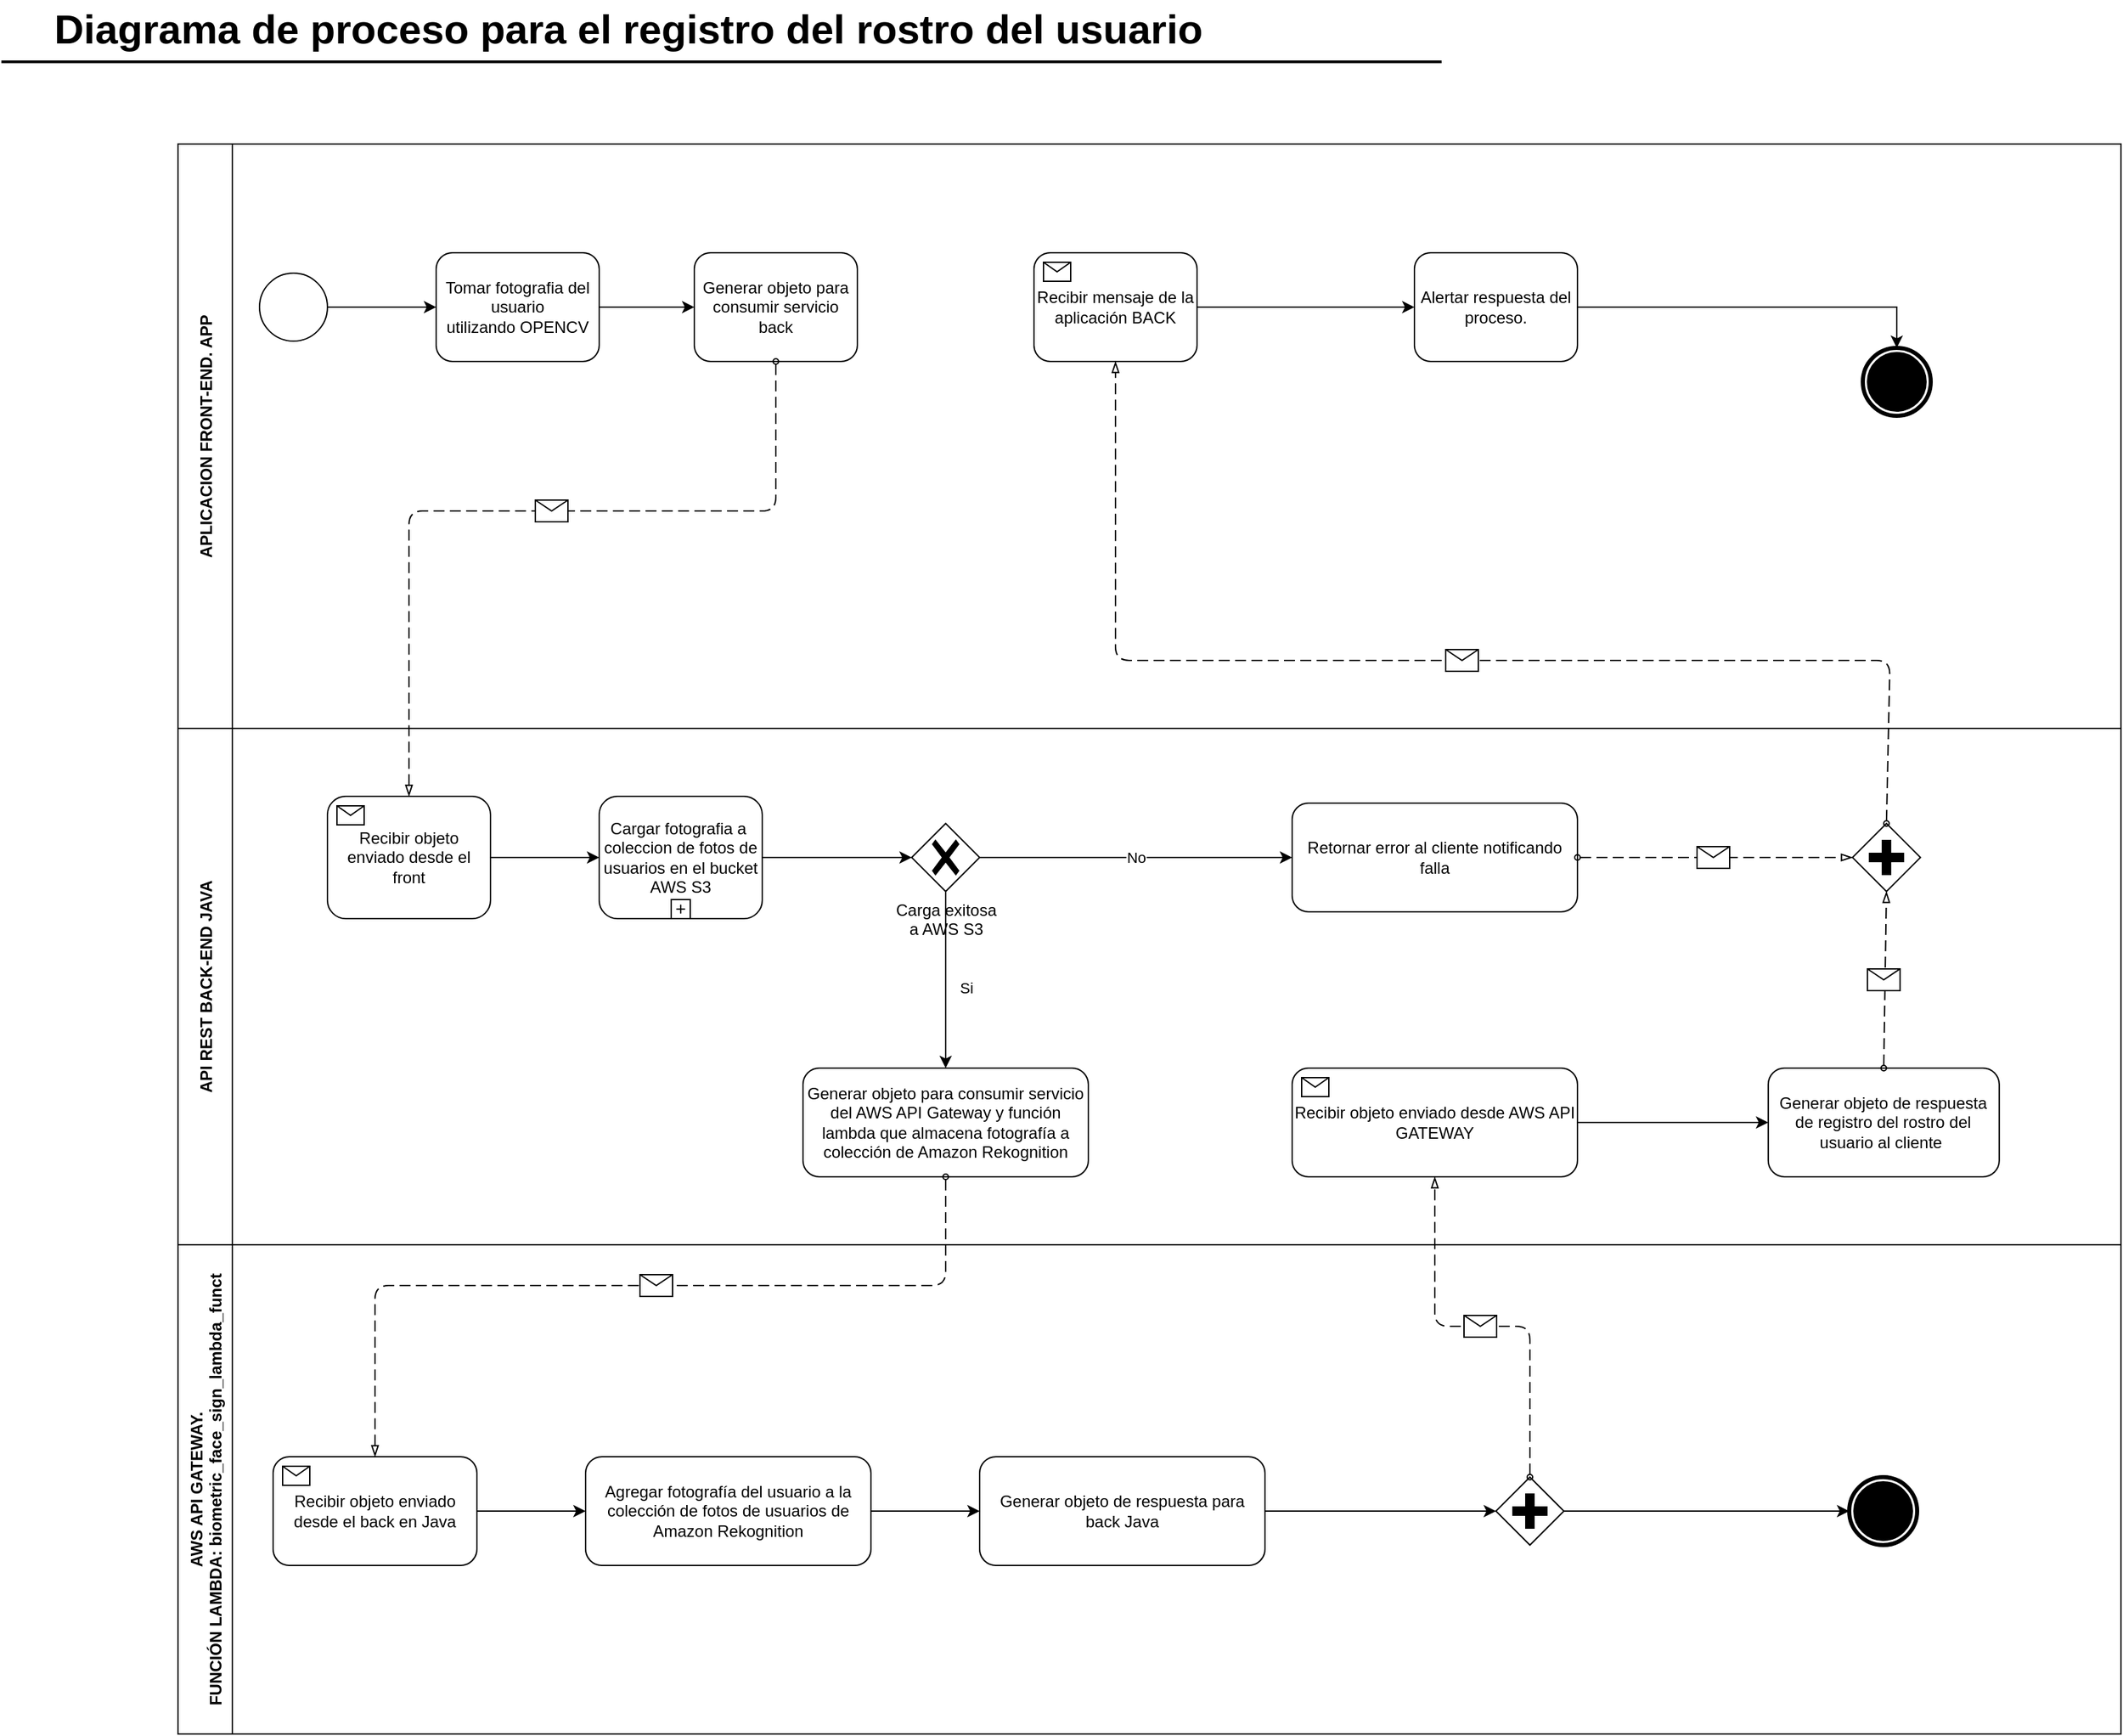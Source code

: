 <mxfile version="14.9.1" type="github">
  <diagram name="Page-1" id="2a216829-ef6e-dabb-86c1-c78162f3ba2b">
    <mxGraphModel dx="1021" dy="529" grid="1" gridSize="10" guides="1" tooltips="1" connect="1" arrows="1" fold="1" page="1" pageScale="1" pageWidth="850" pageHeight="1100" background="none" math="0" shadow="0">
      <root>
        <mxCell id="0" />
        <mxCell id="1" parent="0" />
        <mxCell id="7a84cebc1def654-14" value="Recibir mensaje de la aplicación BACK" style="html=1;whiteSpace=wrap;rounded=1;" parent="1" vertex="1">
          <mxGeometry x="780" y="250" width="120" height="80" as="geometry" />
        </mxCell>
        <mxCell id="7a84cebc1def654-15" value="" style="html=1;shape=message;" parent="7a84cebc1def654-14" vertex="1">
          <mxGeometry width="20" height="14" relative="1" as="geometry">
            <mxPoint x="7" y="7" as="offset" />
          </mxGeometry>
        </mxCell>
        <mxCell id="7a84cebc1def654-39" style="edgeStyle=orthogonalEdgeStyle;rounded=0;html=1;jettySize=auto;orthogonalLoop=1;" parent="1" source="7a84cebc1def654-2" edge="1">
          <mxGeometry relative="1" as="geometry">
            <mxPoint x="530" y="290" as="targetPoint" />
          </mxGeometry>
        </mxCell>
        <mxCell id="7a84cebc1def654-40" style="edgeStyle=orthogonalEdgeStyle;rounded=0;html=1;jettySize=auto;orthogonalLoop=1;entryX=0;entryY=0.5;entryDx=0;entryDy=0;" parent="1" source="7a84cebc1def654-14" target="gljZcddLvCCn_Omq8tP8-19" edge="1">
          <mxGeometry relative="1" as="geometry">
            <mxPoint x="970" y="290" as="targetPoint" />
          </mxGeometry>
        </mxCell>
        <mxCell id="gljZcddLvCCn_Omq8tP8-1" value="APLICACION FRONT-END. APP" style="swimlane;horizontal=0;startSize=40;" vertex="1" parent="1">
          <mxGeometry x="150" y="170" width="1430" height="430" as="geometry">
            <mxRectangle x="150" y="170" width="30" height="260" as="alternateBounds" />
          </mxGeometry>
        </mxCell>
        <mxCell id="gljZcddLvCCn_Omq8tP8-4" value="Generar objeto para consumir servicio back" style="shape=ext;rounded=1;html=1;whiteSpace=wrap;" vertex="1" parent="gljZcddLvCCn_Omq8tP8-1">
          <mxGeometry x="380" y="80" width="120" height="80" as="geometry" />
        </mxCell>
        <mxCell id="gljZcddLvCCn_Omq8tP8-2" value="API REST BACK-END JAVA" style="swimlane;horizontal=0;startSize=40;" vertex="1" parent="gljZcddLvCCn_Omq8tP8-1">
          <mxGeometry y="430" width="1430" height="380" as="geometry" />
        </mxCell>
        <mxCell id="7a84cebc1def654-20" value="Recibir objeto enviado desde el front" style="html=1;whiteSpace=wrap;rounded=1;" parent="gljZcddLvCCn_Omq8tP8-2" vertex="1">
          <mxGeometry x="110" y="50" width="120" height="90" as="geometry" />
        </mxCell>
        <mxCell id="7a84cebc1def654-21" value="" style="html=1;shape=message;" parent="7a84cebc1def654-20" vertex="1">
          <mxGeometry width="20" height="14" relative="1" as="geometry">
            <mxPoint x="7" y="7" as="offset" />
          </mxGeometry>
        </mxCell>
        <mxCell id="gljZcddLvCCn_Omq8tP8-7" value="Cargar fotografia a&amp;nbsp; coleccion de fotos de usuarios en el bucket AWS S3" style="html=1;whiteSpace=wrap;rounded=1;" vertex="1" parent="gljZcddLvCCn_Omq8tP8-2">
          <mxGeometry x="310" y="50" width="120" height="90" as="geometry" />
        </mxCell>
        <mxCell id="gljZcddLvCCn_Omq8tP8-8" value="" style="html=1;shape=plus;" vertex="1" parent="gljZcddLvCCn_Omq8tP8-7">
          <mxGeometry x="0.5" y="1" width="14" height="14" relative="1" as="geometry">
            <mxPoint x="-7" y="-14" as="offset" />
          </mxGeometry>
        </mxCell>
        <mxCell id="gljZcddLvCCn_Omq8tP8-9" style="edgeStyle=orthogonalEdgeStyle;rounded=0;html=1;jettySize=auto;orthogonalLoop=1;exitX=1;exitY=0.5;exitDx=0;exitDy=0;entryX=0;entryY=0.5;entryDx=0;entryDy=0;" edge="1" parent="gljZcddLvCCn_Omq8tP8-2" source="7a84cebc1def654-20" target="gljZcddLvCCn_Omq8tP8-7">
          <mxGeometry relative="1" as="geometry">
            <mxPoint x="290" y="55" as="sourcePoint" />
            <mxPoint x="290" y="145" as="targetPoint" />
          </mxGeometry>
        </mxCell>
        <mxCell id="gljZcddLvCCn_Omq8tP8-10" style="edgeStyle=orthogonalEdgeStyle;rounded=0;html=1;jettySize=auto;orthogonalLoop=1;exitX=1;exitY=0.5;exitDx=0;exitDy=0;entryX=0;entryY=0.5;entryDx=0;entryDy=0;entryPerimeter=0;" edge="1" parent="gljZcddLvCCn_Omq8tP8-2" source="gljZcddLvCCn_Omq8tP8-7" target="gljZcddLvCCn_Omq8tP8-13">
          <mxGeometry relative="1" as="geometry">
            <mxPoint x="490" y="95.0" as="sourcePoint" />
            <mxPoint x="580" y="89.41" as="targetPoint" />
          </mxGeometry>
        </mxCell>
        <mxCell id="gljZcddLvCCn_Omq8tP8-13" value="Carga exitosa &lt;br&gt;a AWS S3" style="points=[[0.25,0.25,0],[0.5,0,0],[0.75,0.25,0],[1,0.5,0],[0.75,0.75,0],[0.5,1,0],[0.25,0.75,0],[0,0.5,0]];shape=mxgraph.bpmn.gateway2;html=1;verticalLabelPosition=bottom;labelBackgroundColor=#ffffff;verticalAlign=top;align=center;perimeter=rhombusPerimeter;outlineConnect=0;outline=none;symbol=none;gwType=exclusive;" vertex="1" parent="gljZcddLvCCn_Omq8tP8-2">
          <mxGeometry x="540" y="70" width="50" height="50" as="geometry" />
        </mxCell>
        <mxCell id="gljZcddLvCCn_Omq8tP8-14" value="Si" style="edgeStyle=orthogonalEdgeStyle;rounded=0;html=1;jettySize=auto;orthogonalLoop=1;exitX=0.5;exitY=1;exitDx=0;exitDy=0;exitPerimeter=0;entryX=0.5;entryY=0;entryDx=0;entryDy=0;" edge="1" parent="gljZcddLvCCn_Omq8tP8-2" source="gljZcddLvCCn_Omq8tP8-13" target="gljZcddLvCCn_Omq8tP8-15">
          <mxGeometry x="0.077" y="15" relative="1" as="geometry">
            <mxPoint x="615" y="130" as="sourcePoint" />
            <mxPoint x="580" y="180" as="targetPoint" />
            <Array as="points">
              <mxPoint x="565" y="200" />
            </Array>
            <mxPoint y="1" as="offset" />
          </mxGeometry>
        </mxCell>
        <mxCell id="gljZcddLvCCn_Omq8tP8-17" value="Retornar error al cliente notificando falla" style="shape=ext;rounded=1;html=1;whiteSpace=wrap;" vertex="1" parent="gljZcddLvCCn_Omq8tP8-2">
          <mxGeometry x="820" y="55" width="210" height="80" as="geometry" />
        </mxCell>
        <mxCell id="gljZcddLvCCn_Omq8tP8-16" value="No" style="edgeStyle=orthogonalEdgeStyle;rounded=0;html=1;jettySize=auto;orthogonalLoop=1;exitX=1;exitY=0.5;exitDx=0;exitDy=0;exitPerimeter=0;entryX=0;entryY=0.5;entryDx=0;entryDy=0;" edge="1" parent="gljZcddLvCCn_Omq8tP8-2" source="gljZcddLvCCn_Omq8tP8-13" target="gljZcddLvCCn_Omq8tP8-17">
          <mxGeometry relative="1" as="geometry">
            <mxPoint x="540" y="105.0" as="sourcePoint" />
            <mxPoint x="520" y="200" as="targetPoint" />
          </mxGeometry>
        </mxCell>
        <mxCell id="gljZcddLvCCn_Omq8tP8-23" value="" style="points=[[0.25,0.25,0],[0.5,0,0],[0.75,0.25,0],[1,0.5,0],[0.75,0.75,0],[0.5,1,0],[0.25,0.75,0],[0,0.5,0]];shape=mxgraph.bpmn.gateway2;html=1;verticalLabelPosition=bottom;labelBackgroundColor=#ffffff;verticalAlign=top;align=center;perimeter=rhombusPerimeter;outlineConnect=0;outline=none;symbol=none;gwType=parallel;" vertex="1" parent="gljZcddLvCCn_Omq8tP8-2">
          <mxGeometry x="1232.41" y="70" width="50" height="50" as="geometry" />
        </mxCell>
        <mxCell id="gljZcddLvCCn_Omq8tP8-21" value="" style="endArrow=blockThin;html=1;labelPosition=left;verticalLabelPosition=middle;align=right;verticalAlign=middle;dashed=1;dashPattern=8 4;endFill=0;startArrow=oval;startFill=0;endSize=6;startSize=4;entryX=0;entryY=0.5;entryDx=0;entryDy=0;entryPerimeter=0;exitX=1;exitY=0.5;exitDx=0;exitDy=0;" edge="1" parent="gljZcddLvCCn_Omq8tP8-2" source="gljZcddLvCCn_Omq8tP8-17" target="gljZcddLvCCn_Omq8tP8-23">
          <mxGeometry relative="1" as="geometry">
            <mxPoint x="860" y="100" as="sourcePoint" />
            <mxPoint x="1210" y="140" as="targetPoint" />
            <Array as="points" />
          </mxGeometry>
        </mxCell>
        <mxCell id="gljZcddLvCCn_Omq8tP8-22" value="" style="shape=message;html=1;outlineConnect=0;labelPosition=left;verticalLabelPosition=middle;align=right;verticalAlign=middle;spacingRight=5;labelBackgroundColor=#ffffff;" vertex="1" parent="gljZcddLvCCn_Omq8tP8-21">
          <mxGeometry width="24" height="16" relative="1" as="geometry">
            <mxPoint x="-13" y="-8" as="offset" />
          </mxGeometry>
        </mxCell>
        <mxCell id="gljZcddLvCCn_Omq8tP8-15" value="Generar objeto para consumir servicio del AWS API Gateway y función lambda que almacena fotografía a colección de Amazon Rekognition" style="shape=ext;rounded=1;html=1;whiteSpace=wrap;" vertex="1" parent="gljZcddLvCCn_Omq8tP8-2">
          <mxGeometry x="460" y="250" width="210" height="80" as="geometry" />
        </mxCell>
        <mxCell id="gljZcddLvCCn_Omq8tP8-54" value="Recibir objeto enviado desde AWS API GATEWAY" style="html=1;whiteSpace=wrap;rounded=1;" vertex="1" parent="gljZcddLvCCn_Omq8tP8-2">
          <mxGeometry x="820" y="250" width="210" height="80" as="geometry" />
        </mxCell>
        <mxCell id="gljZcddLvCCn_Omq8tP8-55" value="" style="html=1;shape=message;" vertex="1" parent="gljZcddLvCCn_Omq8tP8-54">
          <mxGeometry width="20" height="14" relative="1" as="geometry">
            <mxPoint x="7" y="7" as="offset" />
          </mxGeometry>
        </mxCell>
        <mxCell id="gljZcddLvCCn_Omq8tP8-63" value="Generar objeto de respuesta de registro del rostro del usuario al cliente&amp;nbsp;" style="shape=ext;rounded=1;html=1;whiteSpace=wrap;" vertex="1" parent="gljZcddLvCCn_Omq8tP8-2">
          <mxGeometry x="1170.41" y="250" width="170" height="80" as="geometry" />
        </mxCell>
        <mxCell id="gljZcddLvCCn_Omq8tP8-64" style="edgeStyle=orthogonalEdgeStyle;rounded=0;html=1;jettySize=auto;orthogonalLoop=1;exitX=1;exitY=0.5;exitDx=0;exitDy=0;entryX=0;entryY=0.5;entryDx=0;entryDy=0;" edge="1" parent="gljZcddLvCCn_Omq8tP8-2" source="gljZcddLvCCn_Omq8tP8-54" target="gljZcddLvCCn_Omq8tP8-63">
          <mxGeometry relative="1" as="geometry">
            <mxPoint x="1030" y="370.0" as="sourcePoint" />
            <mxPoint x="1140" y="370.0" as="targetPoint" />
          </mxGeometry>
        </mxCell>
        <mxCell id="gljZcddLvCCn_Omq8tP8-65" value="" style="endArrow=blockThin;html=1;labelPosition=left;verticalLabelPosition=middle;align=right;verticalAlign=middle;dashed=1;dashPattern=8 4;endFill=0;startArrow=oval;startFill=0;endSize=6;startSize=4;entryX=0.5;entryY=1;entryDx=0;entryDy=0;entryPerimeter=0;exitX=0.5;exitY=0;exitDx=0;exitDy=0;" edge="1" parent="gljZcddLvCCn_Omq8tP8-2" source="gljZcddLvCCn_Omq8tP8-63" target="gljZcddLvCCn_Omq8tP8-23">
          <mxGeometry relative="1" as="geometry">
            <mxPoint x="1102.41" y="105.0" as="sourcePoint" />
            <mxPoint x="1242.41" y="105.0" as="targetPoint" />
            <Array as="points" />
          </mxGeometry>
        </mxCell>
        <mxCell id="gljZcddLvCCn_Omq8tP8-66" value="" style="shape=message;html=1;outlineConnect=0;labelPosition=left;verticalLabelPosition=middle;align=right;verticalAlign=middle;spacingRight=5;labelBackgroundColor=#ffffff;" vertex="1" parent="gljZcddLvCCn_Omq8tP8-65">
          <mxGeometry width="24" height="16" relative="1" as="geometry">
            <mxPoint x="-13" y="-8" as="offset" />
          </mxGeometry>
        </mxCell>
        <mxCell id="gljZcddLvCCn_Omq8tP8-11" value="" style="endArrow=blockThin;html=1;labelPosition=left;verticalLabelPosition=middle;align=right;verticalAlign=middle;dashed=1;dashPattern=8 4;endFill=0;startArrow=oval;startFill=0;endSize=6;startSize=4;exitX=0.5;exitY=1;exitDx=0;exitDy=0;entryX=0.5;entryY=0;entryDx=0;entryDy=0;" edge="1" parent="gljZcddLvCCn_Omq8tP8-1" source="gljZcddLvCCn_Omq8tP8-4" target="7a84cebc1def654-20">
          <mxGeometry relative="1" as="geometry">
            <mxPoint x="280" y="270" as="sourcePoint" />
            <mxPoint x="440" y="270" as="targetPoint" />
            <Array as="points">
              <mxPoint x="440" y="270" />
              <mxPoint x="170" y="270" />
            </Array>
          </mxGeometry>
        </mxCell>
        <mxCell id="gljZcddLvCCn_Omq8tP8-12" value="" style="shape=message;html=1;outlineConnect=0;labelPosition=left;verticalLabelPosition=middle;align=right;verticalAlign=middle;spacingRight=5;labelBackgroundColor=#ffffff;" vertex="1" parent="gljZcddLvCCn_Omq8tP8-11">
          <mxGeometry width="24" height="16" relative="1" as="geometry">
            <mxPoint x="8" y="-8" as="offset" />
          </mxGeometry>
        </mxCell>
        <mxCell id="gljZcddLvCCn_Omq8tP8-18" value="" style="points=[[0.145,0.145,0],[0.5,0,0],[0.855,0.145,0],[1,0.5,0],[0.855,0.855,0],[0.5,1,0],[0.145,0.855,0],[0,0.5,0]];shape=mxgraph.bpmn.event;html=1;verticalLabelPosition=bottom;labelBackgroundColor=#ffffff;verticalAlign=top;align=center;perimeter=ellipsePerimeter;outlineConnect=0;aspect=fixed;outline=end;symbol=terminate;" vertex="1" parent="gljZcddLvCCn_Omq8tP8-1">
          <mxGeometry x="1240" y="150" width="50" height="50" as="geometry" />
        </mxCell>
        <mxCell id="gljZcddLvCCn_Omq8tP8-19" value="Alertar respuesta del proceso." style="shape=ext;rounded=1;html=1;whiteSpace=wrap;" vertex="1" parent="gljZcddLvCCn_Omq8tP8-1">
          <mxGeometry x="910" y="80" width="120" height="80" as="geometry" />
        </mxCell>
        <mxCell id="gljZcddLvCCn_Omq8tP8-20" style="edgeStyle=orthogonalEdgeStyle;rounded=0;html=1;jettySize=auto;orthogonalLoop=1;exitX=1;exitY=0.5;exitDx=0;exitDy=0;entryX=0.5;entryY=0;entryDx=0;entryDy=0;entryPerimeter=0;" edge="1" parent="gljZcddLvCCn_Omq8tP8-1" source="gljZcddLvCCn_Omq8tP8-19" target="gljZcddLvCCn_Omq8tP8-18">
          <mxGeometry relative="1" as="geometry">
            <mxPoint x="850" y="130" as="sourcePoint" />
            <mxPoint x="920" y="130" as="targetPoint" />
          </mxGeometry>
        </mxCell>
        <mxCell id="7a84cebc1def654-1" value="" style="shape=mxgraph.bpmn.shape;html=1;verticalLabelPosition=bottom;labelBackgroundColor=#ffffff;verticalAlign=top;perimeter=ellipsePerimeter;outline=standard;symbol=general;" parent="gljZcddLvCCn_Omq8tP8-1" vertex="1">
          <mxGeometry x="60" y="95" width="50" height="50" as="geometry" />
        </mxCell>
        <mxCell id="7a84cebc1def654-2" value="Tomar fotografia del usuario&lt;br&gt;&amp;nbsp;utilizando OPENCV&amp;nbsp;" style="shape=ext;rounded=1;html=1;whiteSpace=wrap;" parent="gljZcddLvCCn_Omq8tP8-1" vertex="1">
          <mxGeometry x="190" y="80" width="120" height="80" as="geometry" />
        </mxCell>
        <mxCell id="7a84cebc1def654-36" style="edgeStyle=orthogonalEdgeStyle;rounded=0;html=1;jettySize=auto;orthogonalLoop=1;" parent="gljZcddLvCCn_Omq8tP8-1" source="7a84cebc1def654-1" target="7a84cebc1def654-2" edge="1">
          <mxGeometry relative="1" as="geometry" />
        </mxCell>
        <mxCell id="gljZcddLvCCn_Omq8tP8-24" value="" style="endArrow=blockThin;html=1;labelPosition=left;verticalLabelPosition=middle;align=right;verticalAlign=middle;dashed=1;dashPattern=8 4;endFill=0;startArrow=oval;startFill=0;endSize=6;startSize=4;exitX=0.5;exitY=0;exitDx=0;exitDy=0;exitPerimeter=0;entryX=0.5;entryY=1;entryDx=0;entryDy=0;" edge="1" parent="1" source="gljZcddLvCCn_Omq8tP8-23" target="7a84cebc1def654-14">
          <mxGeometry relative="1" as="geometry">
            <mxPoint x="947" y="810.0" as="sourcePoint" />
            <mxPoint x="1060" y="490" as="targetPoint" />
            <Array as="points">
              <mxPoint x="1410" y="550" />
              <mxPoint x="840" y="550" />
            </Array>
          </mxGeometry>
        </mxCell>
        <mxCell id="gljZcddLvCCn_Omq8tP8-25" value="" style="shape=message;html=1;outlineConnect=0;labelPosition=left;verticalLabelPosition=middle;align=right;verticalAlign=middle;spacingRight=5;labelBackgroundColor=#ffffff;" vertex="1" parent="gljZcddLvCCn_Omq8tP8-24">
          <mxGeometry width="24" height="16" relative="1" as="geometry">
            <mxPoint x="8" y="-8" as="offset" />
          </mxGeometry>
        </mxCell>
        <mxCell id="gljZcddLvCCn_Omq8tP8-41" value="AWS API GATEWAY. &#xa;FUNCIÓN LAMBDA: biometric_face_sign_lambda_funct" style="swimlane;horizontal=0;startSize=40;" vertex="1" parent="1">
          <mxGeometry x="150" y="980" width="1430" height="360" as="geometry" />
        </mxCell>
        <mxCell id="gljZcddLvCCn_Omq8tP8-44" value="Recibir objeto enviado desde el back en Java" style="html=1;whiteSpace=wrap;rounded=1;" vertex="1" parent="gljZcddLvCCn_Omq8tP8-41">
          <mxGeometry x="70" y="156" width="150" height="80" as="geometry" />
        </mxCell>
        <mxCell id="gljZcddLvCCn_Omq8tP8-45" value="" style="html=1;shape=message;" vertex="1" parent="gljZcddLvCCn_Omq8tP8-44">
          <mxGeometry width="20" height="14" relative="1" as="geometry">
            <mxPoint x="7" y="7" as="offset" />
          </mxGeometry>
        </mxCell>
        <mxCell id="gljZcddLvCCn_Omq8tP8-48" value="Agregar fotografía del usuario a la colección de fotos de usuarios de Amazon Rekognition" style="shape=ext;rounded=1;html=1;whiteSpace=wrap;" vertex="1" parent="gljZcddLvCCn_Omq8tP8-41">
          <mxGeometry x="300" y="156" width="210" height="80" as="geometry" />
        </mxCell>
        <mxCell id="gljZcddLvCCn_Omq8tP8-49" style="edgeStyle=orthogonalEdgeStyle;rounded=0;html=1;jettySize=auto;orthogonalLoop=1;exitX=1;exitY=0.5;exitDx=0;exitDy=0;entryX=0;entryY=0.5;entryDx=0;entryDy=0;" edge="1" parent="gljZcddLvCCn_Omq8tP8-41" source="gljZcddLvCCn_Omq8tP8-44" target="gljZcddLvCCn_Omq8tP8-48">
          <mxGeometry relative="1" as="geometry">
            <mxPoint x="260" y="179.41" as="sourcePoint" />
            <mxPoint x="340" y="179.41" as="targetPoint" />
          </mxGeometry>
        </mxCell>
        <mxCell id="gljZcddLvCCn_Omq8tP8-50" value="Generar objeto de respuesta para back Java" style="shape=ext;rounded=1;html=1;whiteSpace=wrap;" vertex="1" parent="gljZcddLvCCn_Omq8tP8-41">
          <mxGeometry x="590" y="156" width="210" height="80" as="geometry" />
        </mxCell>
        <mxCell id="gljZcddLvCCn_Omq8tP8-51" style="edgeStyle=orthogonalEdgeStyle;rounded=0;html=1;jettySize=auto;orthogonalLoop=1;exitX=1;exitY=0.5;exitDx=0;exitDy=0;entryX=0;entryY=0.5;entryDx=0;entryDy=0;" edge="1" parent="gljZcddLvCCn_Omq8tP8-41" source="gljZcddLvCCn_Omq8tP8-48" target="gljZcddLvCCn_Omq8tP8-50">
          <mxGeometry relative="1" as="geometry">
            <mxPoint x="570" y="195.41" as="sourcePoint" />
            <mxPoint x="630" y="200" as="targetPoint" />
          </mxGeometry>
        </mxCell>
        <mxCell id="gljZcddLvCCn_Omq8tP8-58" value="" style="points=[[0.25,0.25,0],[0.5,0,0],[0.75,0.25,0],[1,0.5,0],[0.75,0.75,0],[0.5,1,0],[0.25,0.75,0],[0,0.5,0]];shape=mxgraph.bpmn.gateway2;html=1;verticalLabelPosition=bottom;labelBackgroundColor=#ffffff;verticalAlign=top;align=center;perimeter=rhombusPerimeter;outlineConnect=0;outline=none;symbol=none;gwType=parallel;" vertex="1" parent="gljZcddLvCCn_Omq8tP8-41">
          <mxGeometry x="970" y="171" width="50" height="50" as="geometry" />
        </mxCell>
        <mxCell id="gljZcddLvCCn_Omq8tP8-59" style="edgeStyle=orthogonalEdgeStyle;rounded=0;html=1;jettySize=auto;orthogonalLoop=1;exitX=1;exitY=0.5;exitDx=0;exitDy=0;entryX=0;entryY=0.5;entryDx=0;entryDy=0;entryPerimeter=0;" edge="1" parent="gljZcddLvCCn_Omq8tP8-41" source="gljZcddLvCCn_Omq8tP8-50" target="gljZcddLvCCn_Omq8tP8-58">
          <mxGeometry relative="1" as="geometry">
            <mxPoint x="850" y="208.82" as="sourcePoint" />
            <mxPoint x="945" y="196" as="targetPoint" />
          </mxGeometry>
        </mxCell>
        <mxCell id="gljZcddLvCCn_Omq8tP8-61" value="" style="points=[[0.145,0.145,0],[0.5,0,0],[0.855,0.145,0],[1,0.5,0],[0.855,0.855,0],[0.5,1,0],[0.145,0.855,0],[0,0.5,0]];shape=mxgraph.bpmn.event;html=1;verticalLabelPosition=bottom;labelBackgroundColor=#ffffff;verticalAlign=top;align=center;perimeter=ellipsePerimeter;outlineConnect=0;aspect=fixed;outline=end;symbol=terminate;" vertex="1" parent="gljZcddLvCCn_Omq8tP8-41">
          <mxGeometry x="1230" y="171" width="50" height="50" as="geometry" />
        </mxCell>
        <mxCell id="gljZcddLvCCn_Omq8tP8-62" style="edgeStyle=orthogonalEdgeStyle;rounded=0;html=1;jettySize=auto;orthogonalLoop=1;entryX=0;entryY=0.5;entryDx=0;entryDy=0;entryPerimeter=0;exitX=1;exitY=0.5;exitDx=0;exitDy=0;exitPerimeter=0;" edge="1" parent="gljZcddLvCCn_Omq8tP8-41" source="gljZcddLvCCn_Omq8tP8-58" target="gljZcddLvCCn_Omq8tP8-61">
          <mxGeometry relative="1" as="geometry">
            <mxPoint x="1020" y="196" as="sourcePoint" />
            <mxPoint x="960" y="206" as="targetPoint" />
          </mxGeometry>
        </mxCell>
        <mxCell id="gljZcddLvCCn_Omq8tP8-46" value="" style="endArrow=blockThin;html=1;labelPosition=left;verticalLabelPosition=middle;align=right;verticalAlign=middle;dashed=1;dashPattern=8 4;endFill=0;startArrow=oval;startFill=0;endSize=6;startSize=4;entryX=0.5;entryY=0;entryDx=0;entryDy=0;exitX=0.5;exitY=1;exitDx=0;exitDy=0;" edge="1" parent="1" target="gljZcddLvCCn_Omq8tP8-44" source="gljZcddLvCCn_Omq8tP8-15">
          <mxGeometry relative="1" as="geometry">
            <mxPoint x="650" y="890" as="sourcePoint" />
            <mxPoint x="450" y="840" as="targetPoint" />
            <Array as="points">
              <mxPoint x="715" y="1010" />
              <mxPoint x="295" y="1010" />
            </Array>
          </mxGeometry>
        </mxCell>
        <mxCell id="gljZcddLvCCn_Omq8tP8-47" value="" style="shape=message;html=1;outlineConnect=0;labelPosition=left;verticalLabelPosition=middle;align=right;verticalAlign=middle;spacingRight=5;labelBackgroundColor=#ffffff;" vertex="1" parent="gljZcddLvCCn_Omq8tP8-46">
          <mxGeometry width="24" height="16" relative="1" as="geometry">
            <mxPoint x="8" y="-8" as="offset" />
          </mxGeometry>
        </mxCell>
        <mxCell id="gljZcddLvCCn_Omq8tP8-56" value="" style="endArrow=blockThin;html=1;labelPosition=left;verticalLabelPosition=middle;align=right;verticalAlign=middle;dashed=1;dashPattern=8 4;endFill=0;startArrow=oval;startFill=0;endSize=6;startSize=4;entryX=0.5;entryY=1;entryDx=0;entryDy=0;exitX=0.5;exitY=0;exitDx=0;exitDy=0;exitPerimeter=0;" edge="1" parent="1" target="gljZcddLvCCn_Omq8tP8-54" source="gljZcddLvCCn_Omq8tP8-58">
          <mxGeometry relative="1" as="geometry">
            <mxPoint x="1170" y="800" as="sourcePoint" />
            <mxPoint x="915" y="810" as="targetPoint" />
            <Array as="points">
              <mxPoint x="1145" y="1040" />
              <mxPoint x="1075" y="1040" />
            </Array>
          </mxGeometry>
        </mxCell>
        <mxCell id="gljZcddLvCCn_Omq8tP8-57" value="" style="shape=message;html=1;outlineConnect=0;labelPosition=left;verticalLabelPosition=middle;align=right;verticalAlign=middle;spacingRight=5;labelBackgroundColor=#ffffff;" vertex="1" parent="gljZcddLvCCn_Omq8tP8-56">
          <mxGeometry width="24" height="16" relative="1" as="geometry">
            <mxPoint x="-14" y="-8" as="offset" />
          </mxGeometry>
        </mxCell>
        <mxCell id="gljZcddLvCCn_Omq8tP8-67" value="Diagrama de proceso para el registro del rostro del usuario" style="text;html=1;resizable=0;points=[];autosize=1;align=left;verticalAlign=top;spacingTop=-4;fontSize=30;fontStyle=1" vertex="1" parent="1">
          <mxGeometry x="56.5" y="64.5" width="860" height="40" as="geometry" />
        </mxCell>
        <mxCell id="gljZcddLvCCn_Omq8tP8-69" value="" style="line;strokeWidth=2;html=1;fontSize=14;" vertex="1" parent="1">
          <mxGeometry x="20" y="104.5" width="1060" height="10" as="geometry" />
        </mxCell>
      </root>
    </mxGraphModel>
  </diagram>
</mxfile>
